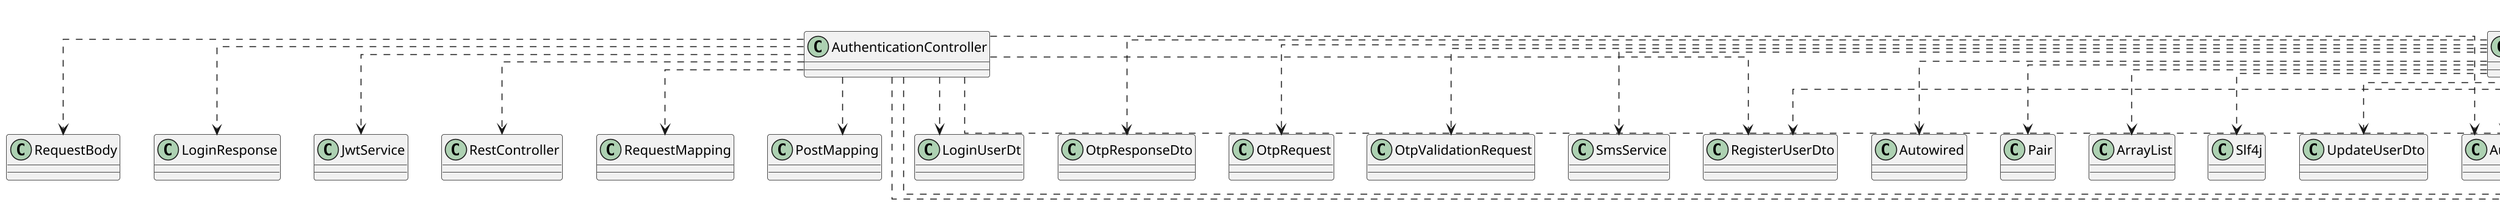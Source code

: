 @startuml
skinparam classAttributeIconSize 0
skinparam dpi 150
skinparam linetype ortho

' ==== Controllers ====
class AdminController
class ApplicationConfiguration
class AssignmentController
class AssignmentSubmissionController
class AuthenticationController
class CourseController
class EnrollmentController
class NotificationController
class OtpController
class ProgressController
class QuestionBankController
class QuizController
class SecurityConfiguration
class TwilioConfig
class UserController
class QuestionBankControllerTest

' ==== Supporting Classes ====
class ServiceFacade
class NotificationServiceImpl
class SmsService
class JwtService
class QuestionFactory

' ==== Relationships ====
AdminController ..> Authentication
AdminController ..> List
AdminController ..> User
AdminController ..> UserService
AdminController ..> AuthenticationService
AdminController ..> Optional
AdminController ..> RegisterUserDto
AdminController ..> ResponseEntity
AdminController ..> SecurityContextHolder
AdminController ..> UserDetails

ApplicationConfiguration ..> DaoAuthenticationProvider
ApplicationConfiguration ..> AuthenticationConfiguration
ApplicationConfiguration ..> BCryptPasswordEncoder
ApplicationConfiguration ..> Configuration
ApplicationConfiguration ..> UserDetailsService
ApplicationConfiguration ..> UsernameNotFoundException
ApplicationConfiguration ..> UserRepository
ApplicationConfiguration ..> AuthenticationProvider
ApplicationConfiguration ..> AuthenticationManager
ApplicationConfiguration ..> Bean

AssignmentController ..> HttpStatus
AssignmentController ..> CourseNotificationEvent
AssignmentController ..> User
AssignmentController ..> ServiceFacade
AssignmentController ..> NotificationEvent
AssignmentController ..> ApplicationEventPublisher
AssignmentController ..> AssignmentEntity
AssignmentController ..> ResponseEntity
AssignmentController ..> AssignmentModel

AssignmentSubmissionController ..> HttpStatus
AssignmentSubmissionController ..> AssignmentSubmissionEntity
AssignmentSubmissionController ..> List
AssignmentSubmissionController ..> CourseNotificationEvent
AssignmentSubmissionController ..> User
AssignmentSubmissionController ..> Optional
AssignmentSubmissionController ..> AssignmentSubmissionModel
AssignmentSubmissionController ..> NotificationEvent
AssignmentSubmissionController ..> ServiceFacade
AssignmentSubmissionController ..> ApplicationEventPublisher
AssignmentSubmissionController ..> Collections
AssignmentSubmissionController ..> AssignmentEntity
AssignmentSubmissionController ..> ResponseEntity

AuthenticationController ..> Authentication
AuthenticationController ..> RestController
AuthenticationController ..> RequestMapping
AuthenticationController ..> User
AuthenticationController ..> PostMapping
AuthenticationController ..> AuthenticationService
AuthenticationController ..> LoginUserDt
AuthenticationController ..> RequestBody
AuthenticationController ..> RegisterUserDto
AuthenticationController ..> ResponseEntity
AuthenticationController ..> LoginResponse
AuthenticationController ..> JwtService

CourseController ..> UserService
CourseController ..> NotificationEvent
CourseController ..> HttpStatus
CourseController ..> CourseService
CourseController ..> Authentication
CourseController ..> Optional
CourseController ..> UserDetails
CourseController ..> List
CourseController ..> CourseNotificationEvent
CourseController ..> AuthenticationService
CourseController ..> ApplicationEventPublisher
CourseController ..> Lesson
CourseController ..> SecurityContextHolder
CourseController ..> MultipartFile
CourseController ..> File
CourseController ..> User
CourseController ..> Course
CourseController ..> ResponseEntity
CourseController ..> FileOutputStream

EnrollmentController ..> HttpStatus
EnrollmentController ..> CourseService
EnrollmentController ..> Enrollment
EnrollmentController ..> Authentication
EnrollmentController ..> CourseNotificationEvent
EnrollmentController ..> EnrollmentService
EnrollmentController ..> List
EnrollmentController ..> User
EnrollmentController ..> UserService
EnrollmentController ..> Map
EnrollmentController ..> Optional
EnrollmentController ..> ApplicationEventPublisher
EnrollmentController ..> NotificationEvent
EnrollmentController ..> Course
EnrollmentController ..> ResponseEntity
EnrollmentController ..> SecurityContextHolder
EnrollmentController ..> UserDetails

NotificationController ..> HttpStatus
NotificationController ..> NotificationServiceImpl
NotificationController ..> List
NotificationController ..> User
NotificationController ..> NotificationRequest
NotificationController ..> Optional
NotificationController ..> ServiceFacade
NotificationController ..> ResponseEntity
NotificationController ..> Notification

OtpController ..> SecurityContextHolder
OtpController ..> CourseService
OtpController ..> Authentication
OtpController ..> Pair
OtpController ..> User
OtpController ..> UserService
OtpController ..> ArrayList
OtpController ..> AuthenticationService
OtpController ..> SmsService
OtpController ..> Slf4j
OtpController ..> Optional
OtpController ..> OtpResponseDto
OtpController ..> Autowired
OtpController ..> OtpRequest
OtpController ..> ResponseEntity
OtpController ..> OtpValidationRequest
OtpController ..> UserDetails

ProgressController ..> HttpStatus
ProgressController ..> CourseProgress
ProgressController ..> List
ProgressController ..> User
ProgressController ..> ObjectMapper
ProgressController ..> Optional
ProgressController ..> StudentProgress
ProgressController ..> Collections
ProgressController ..> ServiceFacade
ProgressController ..> ResponseEntity

QuestionBankController ..> HttpStatus
QuestionBankController ..> List
QuestionBankController ..> User
QuestionBankController ..> QuestionRequest
QuestionBankController ..> Optional
QuestionBankController ..> Collections
QuestionBankController ..> QuestionFactory
QuestionBankController ..> ServiceFacade
QuestionBankController ..> ResponseEntity
QuestionBankController ..> Question

QuizController ..> HttpStatus
QuizController ..> QuizRequest
QuizController ..> CourseNotificationEvent
QuizController ..> User
QuizController ..> QuizSubmission
QuizController ..> NotificationEvent
QuizController ..> ServiceFacade
QuizController ..> ApplicationEventPublisher
QuizController ..> AllArgsConstructor
QuizController ..> Course
QuizController ..> ResponseEntity
QuizController ..> Quiz

SecurityConfiguration ..> UrlBasedCorsConfigurationSource
SecurityConfiguration ..> List
SecurityConfiguration ..> Configuration
SecurityConfiguration ..> SecurityFilterChain
SecurityConfiguration ..> CorsConfigurationSource
SecurityConfiguration ..> JwtAuthenticationFilter
SecurityConfiguration ..> SessionCreationPolicy
SecurityConfiguration ..> UsernamePasswordAuthenticationFilter
SecurityConfiguration ..> AuthenticationProvider
SecurityConfiguration ..> EnableWebSecurity
SecurityConfiguration ..> Bean
SecurityConfiguration ..> CorsConfiguration
SecurityConfiguration ..> HttpSecurity

TwilioConfig ..> ConfigurationProperties
TwilioConfig ..> Data
TwilioConfig ..> Configuration
TwilioConfig ..> Component

UserController ..> List
UserController ..> UserInfoDto
UserController ..> Authentication
UserController ..> UpdateUserDto
UserController ..> User
UserController ..> UserService
UserController ..> AuthenticationService
UserController ..> Optional
UserController ..> ResponseEntity
UserController ..> SecurityContextHolder
UserController ..> UserDetails

QuestionBankControllerTest ..> OngoingStubbing
QuestionBankControllerTest ..> MockitoAnnotations
QuestionBankControllerTest ..> HttpStatus
QuestionBankControllerTest ..> Test
QuestionBankControllerTest ..> List
QuestionBankControllerTest ..> User
QuestionBankControllerTest ..> QuestionRequest
QuestionBankControllerTest ..> Objects
QuestionBankControllerTest ..> BeforeEach
QuestionBankControllerTest ..> Optional
QuestionBankControllerTest ..> Course
QuestionBankControllerTest ..> ServiceFacade
QuestionBankControllerTest ..> ResponseEntity
QuestionBankControllerTest ..> Mock
QuestionBankControllerTest ..> InjectMocks
QuestionBankControllerTest ..> Question
@enduml
